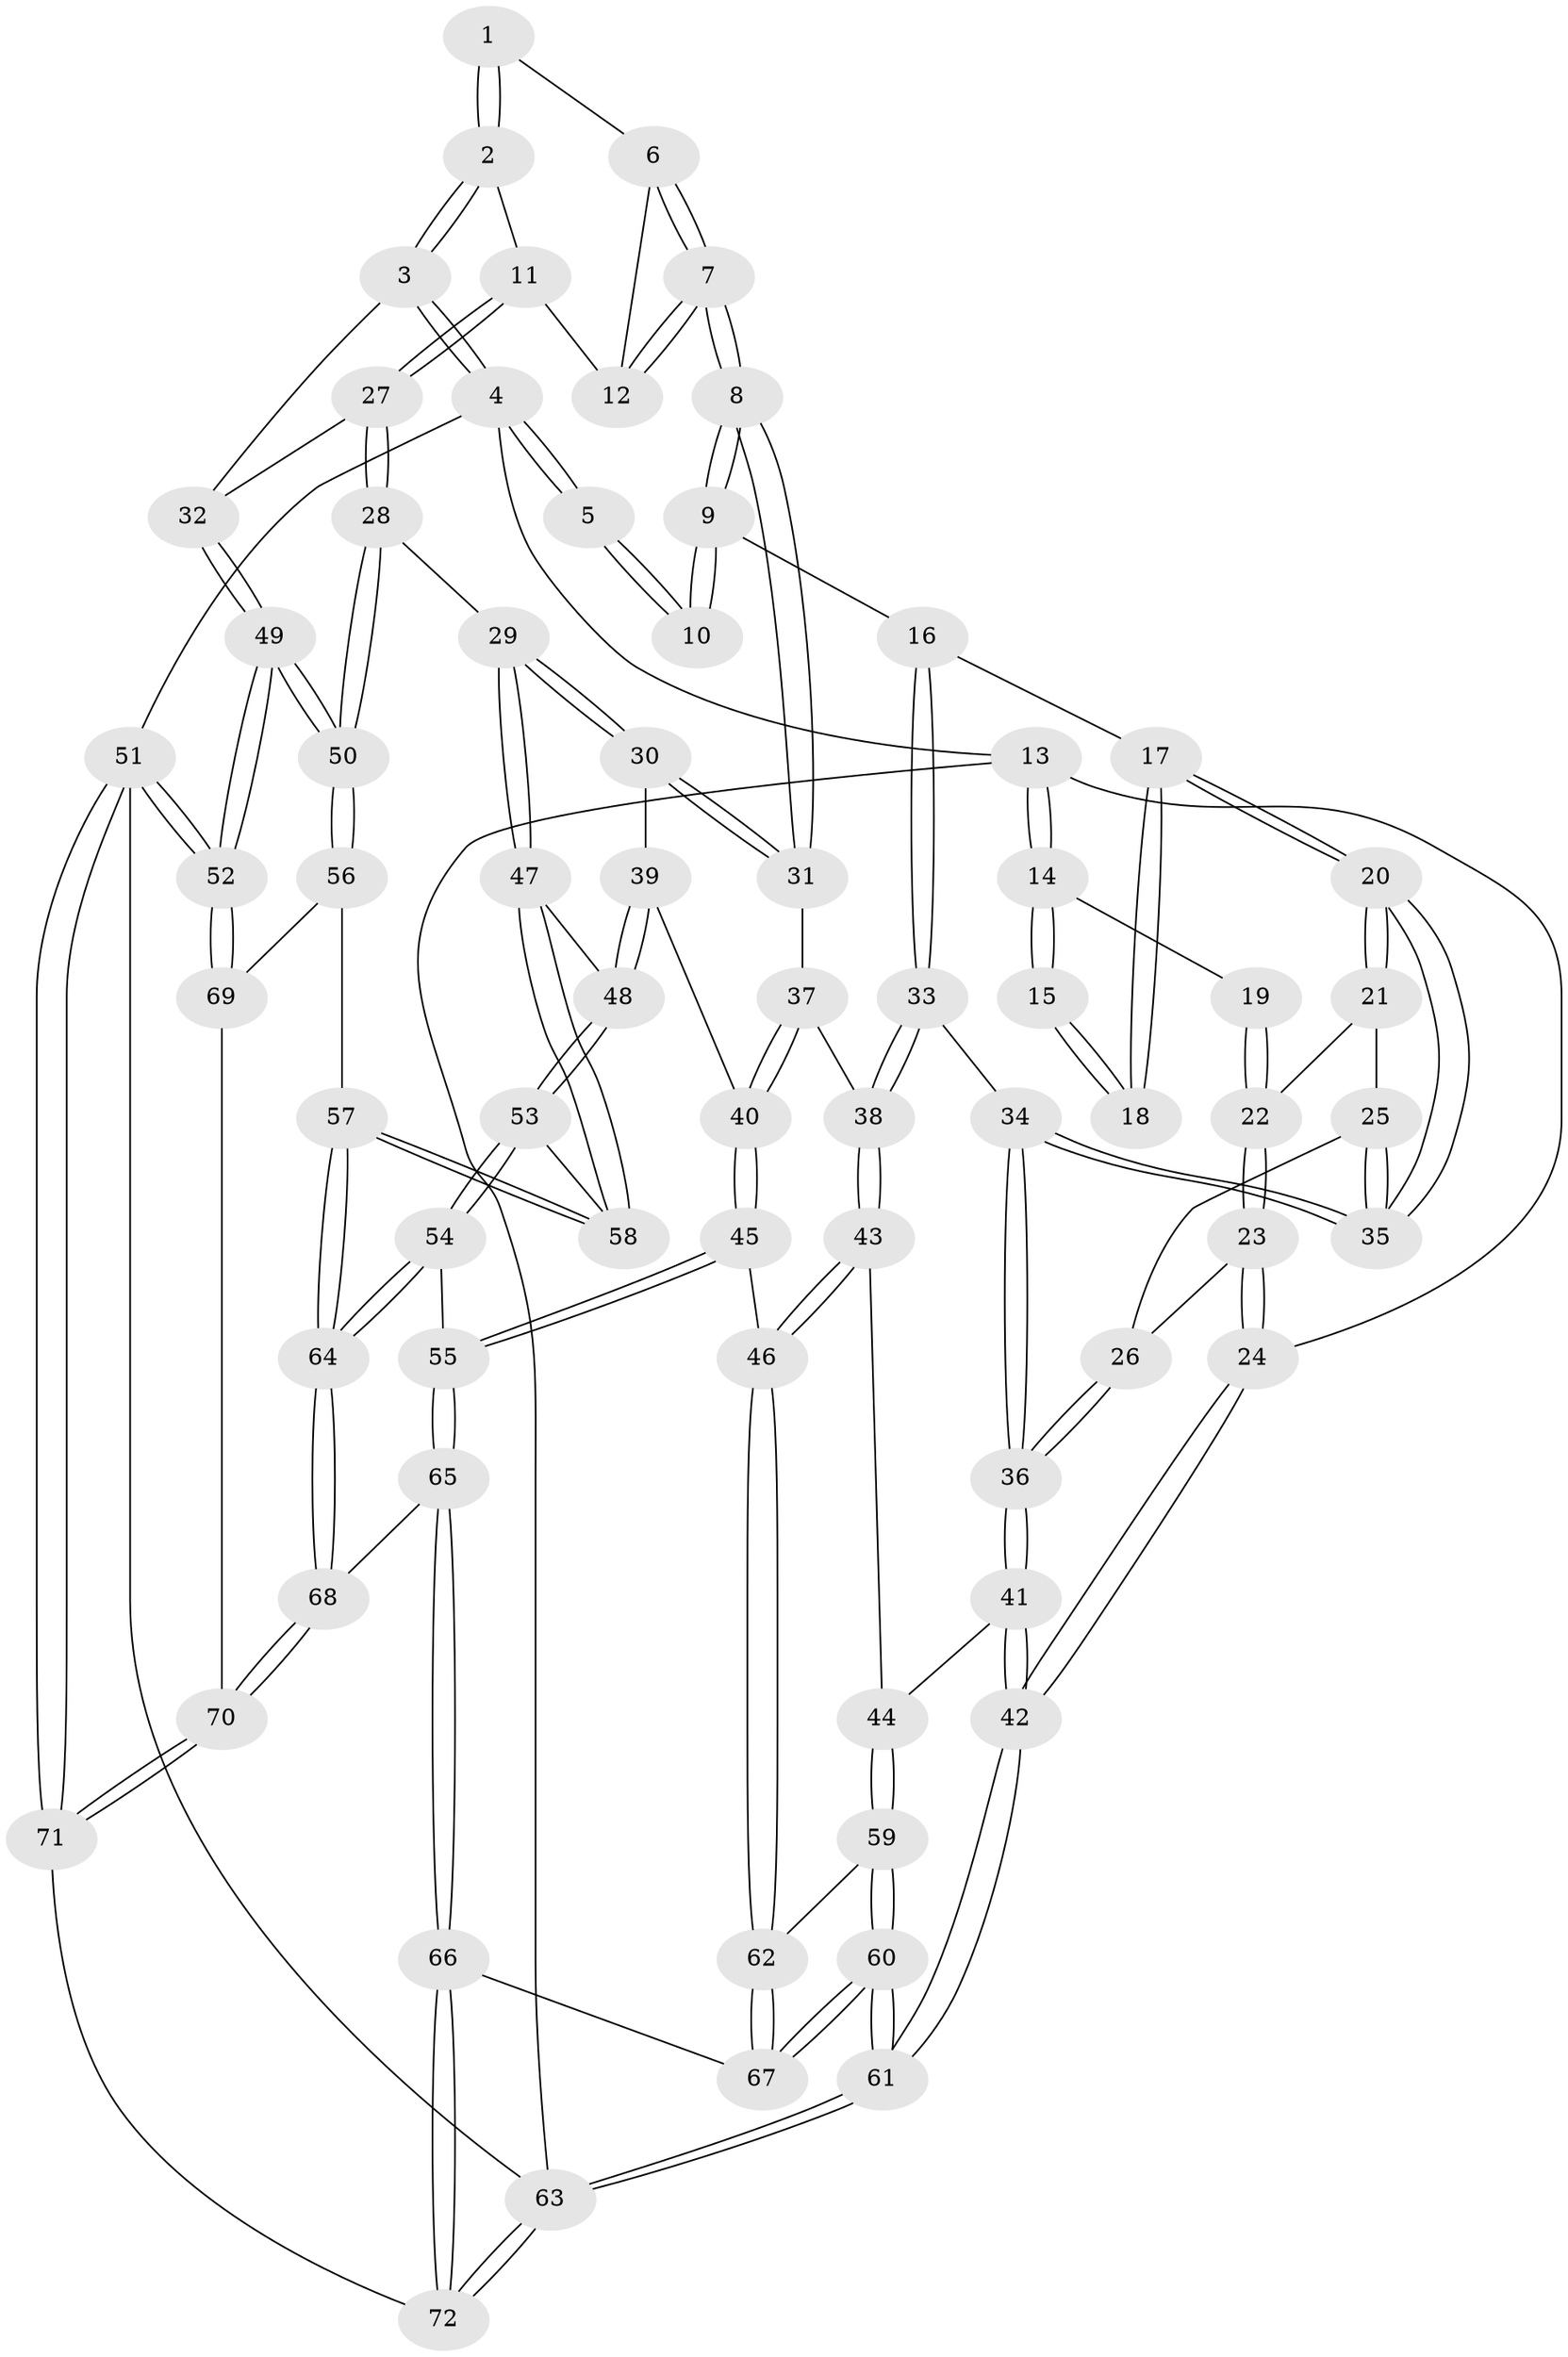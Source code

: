 // Generated by graph-tools (version 1.1) at 2025/00/03/09/25 05:00:19]
// undirected, 72 vertices, 177 edges
graph export_dot {
graph [start="1"]
  node [color=gray90,style=filled];
  1 [pos="+0.8391807781317967+0.047460394485695986"];
  2 [pos="+0.9565888480368305+0.1051236879455142"];
  3 [pos="+1+0.06313558008626156"];
  4 [pos="+1+0"];
  5 [pos="+0.6864902688955085+0"];
  6 [pos="+0.8388515944844361+0.04821293910008195"];
  7 [pos="+0.6442754757380831+0.1991032404134878"];
  8 [pos="+0.5717399720594469+0.1955349566387321"];
  9 [pos="+0.5650581222377258+0.18506798113621983"];
  10 [pos="+0.49468452017286263+0"];
  11 [pos="+0.7969761356939707+0.21473145743955058"];
  12 [pos="+0.790730338851518+0.21253525278458832"];
  13 [pos="+0+0"];
  14 [pos="+0+0"];
  15 [pos="+0.40484545559665347+0"];
  16 [pos="+0.35786193199768684+0.2573520504287068"];
  17 [pos="+0.2539563336702299+0.2468092647945658"];
  18 [pos="+0.20526607631877272+0.1466772166022355"];
  19 [pos="+0.12354365639783213+0.16021345845300602"];
  20 [pos="+0.23920099325393387+0.2787658506830743"];
  21 [pos="+0.09372190773573899+0.2643085096711422"];
  22 [pos="+0.080203907009624+0.20641884712346992"];
  23 [pos="+0+0.222032867077287"];
  24 [pos="+0+0.21994609975608148"];
  25 [pos="+0.09480927004738227+0.29229102203809426"];
  26 [pos="+0.06715827739615665+0.33861396679187805"];
  27 [pos="+0.9185739910843707+0.34767619055894594"];
  28 [pos="+0.8222736608751811+0.4703501005369623"];
  29 [pos="+0.8083758841744709+0.47540199080923556"];
  30 [pos="+0.6755068971703525+0.4168021424923252"];
  31 [pos="+0.572121388434916+0.21279012239717748"];
  32 [pos="+1+0.2942153069075651"];
  33 [pos="+0.32152298783611216+0.4211638505011048"];
  34 [pos="+0.220319977996625+0.36209074584683737"];
  35 [pos="+0.21892893361872046+0.3506542018419471"];
  36 [pos="+0.0759928624473588+0.4980068150809908"];
  37 [pos="+0.49102752888066364+0.3466583572851231"];
  38 [pos="+0.3326282072526429+0.4354234450121995"];
  39 [pos="+0.6363642743517182+0.4671907938196497"];
  40 [pos="+0.4939588033847953+0.5174558034871816"];
  41 [pos="+0.07056259733524078+0.5099715463002246"];
  42 [pos="+0+0.59707147405547"];
  43 [pos="+0.335264035591679+0.510992074749268"];
  44 [pos="+0.18606032465596722+0.5701295051226697"];
  45 [pos="+0.44622493682520775+0.5938774335584253"];
  46 [pos="+0.43807714953518634+0.5918872306055395"];
  47 [pos="+0.7898485708146993+0.5339369841235008"];
  48 [pos="+0.6270932596061373+0.5865944818875215"];
  49 [pos="+1+0.712834521502366"];
  50 [pos="+1+0.7113269756540687"];
  51 [pos="+1+1"];
  52 [pos="+1+1"];
  53 [pos="+0.6094726551761496+0.6252959778173075"];
  54 [pos="+0.5761126317525678+0.652189082895004"];
  55 [pos="+0.48332974567883297+0.6375406003124737"];
  56 [pos="+0.8841106623873654+0.7783432354026488"];
  57 [pos="+0.8279620785140666+0.7783895138281459"];
  58 [pos="+0.7793921443517293+0.634488787683771"];
  59 [pos="+0.2263954218719359+0.7204694018667379"];
  60 [pos="+0+0.8852157478076551"];
  61 [pos="+0+0.8877213497828336"];
  62 [pos="+0.24969252613239645+0.7355204319536406"];
  63 [pos="+0+1"];
  64 [pos="+0.7092323887788455+0.8574751267857665"];
  65 [pos="+0.42494886923151676+0.8785763467187754"];
  66 [pos="+0.3611369741965947+0.9185004355831193"];
  67 [pos="+0.3324745399889485+0.8940449429623728"];
  68 [pos="+0.695400551667227+0.8816777623633409"];
  69 [pos="+0.9175957480776488+0.9431619665145745"];
  70 [pos="+0.7357009967554872+1"];
  71 [pos="+0.7384231702236675+1"];
  72 [pos="+0.3313580439472899+1"];
  1 -- 2;
  1 -- 2;
  1 -- 6;
  2 -- 3;
  2 -- 3;
  2 -- 11;
  3 -- 4;
  3 -- 4;
  3 -- 32;
  4 -- 5;
  4 -- 5;
  4 -- 13;
  4 -- 51;
  5 -- 10;
  5 -- 10;
  6 -- 7;
  6 -- 7;
  6 -- 12;
  7 -- 8;
  7 -- 8;
  7 -- 12;
  7 -- 12;
  8 -- 9;
  8 -- 9;
  8 -- 31;
  8 -- 31;
  9 -- 10;
  9 -- 10;
  9 -- 16;
  11 -- 12;
  11 -- 27;
  11 -- 27;
  13 -- 14;
  13 -- 14;
  13 -- 24;
  13 -- 63;
  14 -- 15;
  14 -- 15;
  14 -- 19;
  15 -- 18;
  15 -- 18;
  16 -- 17;
  16 -- 33;
  16 -- 33;
  17 -- 18;
  17 -- 18;
  17 -- 20;
  17 -- 20;
  19 -- 22;
  19 -- 22;
  20 -- 21;
  20 -- 21;
  20 -- 35;
  20 -- 35;
  21 -- 22;
  21 -- 25;
  22 -- 23;
  22 -- 23;
  23 -- 24;
  23 -- 24;
  23 -- 26;
  24 -- 42;
  24 -- 42;
  25 -- 26;
  25 -- 35;
  25 -- 35;
  26 -- 36;
  26 -- 36;
  27 -- 28;
  27 -- 28;
  27 -- 32;
  28 -- 29;
  28 -- 50;
  28 -- 50;
  29 -- 30;
  29 -- 30;
  29 -- 47;
  29 -- 47;
  30 -- 31;
  30 -- 31;
  30 -- 39;
  31 -- 37;
  32 -- 49;
  32 -- 49;
  33 -- 34;
  33 -- 38;
  33 -- 38;
  34 -- 35;
  34 -- 35;
  34 -- 36;
  34 -- 36;
  36 -- 41;
  36 -- 41;
  37 -- 38;
  37 -- 40;
  37 -- 40;
  38 -- 43;
  38 -- 43;
  39 -- 40;
  39 -- 48;
  39 -- 48;
  40 -- 45;
  40 -- 45;
  41 -- 42;
  41 -- 42;
  41 -- 44;
  42 -- 61;
  42 -- 61;
  43 -- 44;
  43 -- 46;
  43 -- 46;
  44 -- 59;
  44 -- 59;
  45 -- 46;
  45 -- 55;
  45 -- 55;
  46 -- 62;
  46 -- 62;
  47 -- 48;
  47 -- 58;
  47 -- 58;
  48 -- 53;
  48 -- 53;
  49 -- 50;
  49 -- 50;
  49 -- 52;
  49 -- 52;
  50 -- 56;
  50 -- 56;
  51 -- 52;
  51 -- 52;
  51 -- 71;
  51 -- 71;
  51 -- 63;
  52 -- 69;
  52 -- 69;
  53 -- 54;
  53 -- 54;
  53 -- 58;
  54 -- 55;
  54 -- 64;
  54 -- 64;
  55 -- 65;
  55 -- 65;
  56 -- 57;
  56 -- 69;
  57 -- 58;
  57 -- 58;
  57 -- 64;
  57 -- 64;
  59 -- 60;
  59 -- 60;
  59 -- 62;
  60 -- 61;
  60 -- 61;
  60 -- 67;
  60 -- 67;
  61 -- 63;
  61 -- 63;
  62 -- 67;
  62 -- 67;
  63 -- 72;
  63 -- 72;
  64 -- 68;
  64 -- 68;
  65 -- 66;
  65 -- 66;
  65 -- 68;
  66 -- 67;
  66 -- 72;
  66 -- 72;
  68 -- 70;
  68 -- 70;
  69 -- 70;
  70 -- 71;
  70 -- 71;
  71 -- 72;
}
